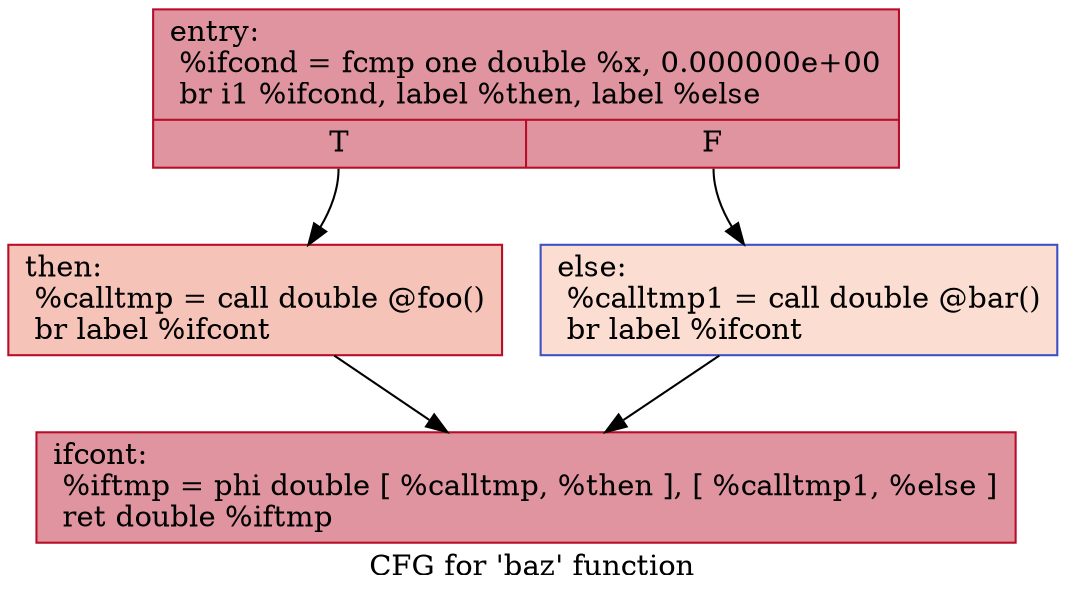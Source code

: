 digraph "CFG for 'baz' function" {
	label="CFG for 'baz' function";

	Node0x600000d8c180 [shape=record,color="#b70d28ff", style=filled, fillcolor="#b70d2870",label="{entry:\l  %ifcond = fcmp one double %x, 0.000000e+00\l  br i1 %ifcond, label %then, label %else\l|{<s0>T|<s1>F}}"];
	Node0x600000d8c180:s0 -> Node0x600000d8c200;
	Node0x600000d8c180:s1 -> Node0x600000d8c240;
	Node0x600000d8c200 [shape=record,color="#b70d28ff", style=filled, fillcolor="#e8765c70",label="{then:                                             \l  %calltmp = call double @foo()\l  br label %ifcont\l}"];
	Node0x600000d8c200 -> Node0x600000d8c2c0;
	Node0x600000d8c240 [shape=record,color="#3d50c3ff", style=filled, fillcolor="#f7b39670",label="{else:                                             \l  %calltmp1 = call double @bar()\l  br label %ifcont\l}"];
	Node0x600000d8c240 -> Node0x600000d8c2c0;
	Node0x600000d8c2c0 [shape=record,color="#b70d28ff", style=filled, fillcolor="#b70d2870",label="{ifcont:                                           \l  %iftmp = phi double [ %calltmp, %then ], [ %calltmp1, %else ]\l  ret double %iftmp\l}"];
}
